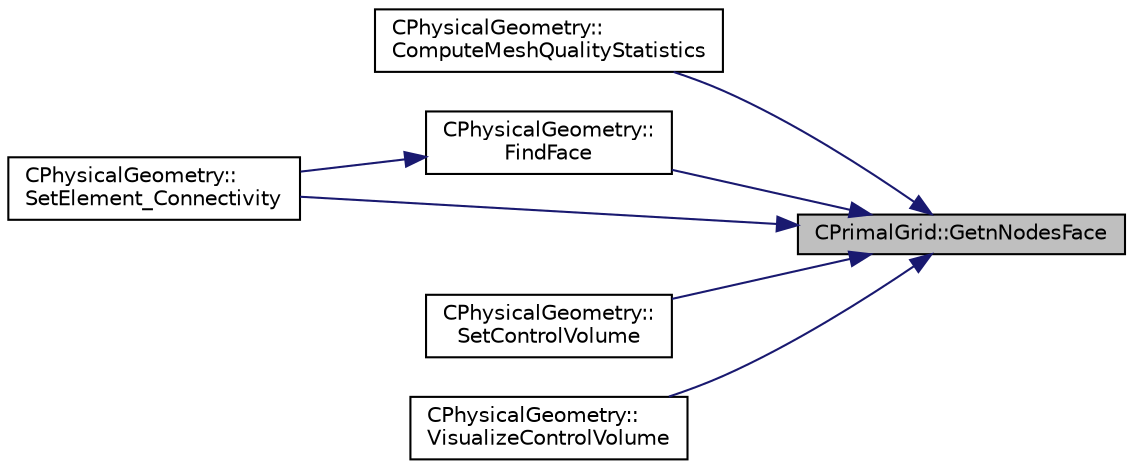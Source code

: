digraph "CPrimalGrid::GetnNodesFace"
{
 // LATEX_PDF_SIZE
  edge [fontname="Helvetica",fontsize="10",labelfontname="Helvetica",labelfontsize="10"];
  node [fontname="Helvetica",fontsize="10",shape=record];
  rankdir="RL";
  Node1 [label="CPrimalGrid::GetnNodesFace",height=0.2,width=0.4,color="black", fillcolor="grey75", style="filled", fontcolor="black",tooltip="Get number of nodes of a face of the element."];
  Node1 -> Node2 [dir="back",color="midnightblue",fontsize="10",style="solid",fontname="Helvetica"];
  Node2 [label="CPhysicalGeometry::\lComputeMeshQualityStatistics",height=0.2,width=0.4,color="black", fillcolor="white", style="filled",URL="$classCPhysicalGeometry.html#a7cb41549dc077f561b34e1595847a3c0",tooltip="Compute 3 grid quality metrics: orthogonality angle, dual cell aspect ratio, and dual cell volume rat..."];
  Node1 -> Node3 [dir="back",color="midnightblue",fontsize="10",style="solid",fontname="Helvetica"];
  Node3 [label="CPhysicalGeometry::\lFindFace",height=0.2,width=0.4,color="black", fillcolor="white", style="filled",URL="$classCPhysicalGeometry.html#a3fbeb35875c64e226e3b3086a2e546c2",tooltip="Find repeated nodes between two elements to identify the common face."];
  Node3 -> Node4 [dir="back",color="midnightblue",fontsize="10",style="solid",fontname="Helvetica"];
  Node4 [label="CPhysicalGeometry::\lSetElement_Connectivity",height=0.2,width=0.4,color="black", fillcolor="white", style="filled",URL="$classCPhysicalGeometry.html#a61a681297c7b37d94f6a6b6d0d6d2745",tooltip="Set elements which surround an element."];
  Node1 -> Node5 [dir="back",color="midnightblue",fontsize="10",style="solid",fontname="Helvetica"];
  Node5 [label="CPhysicalGeometry::\lSetControlVolume",height=0.2,width=0.4,color="black", fillcolor="white", style="filled",URL="$classCPhysicalGeometry.html#a0111aae7c2041c5c58b183bd337cdee6",tooltip="Set the edge structure of the control volume."];
  Node1 -> Node4 [dir="back",color="midnightblue",fontsize="10",style="solid",fontname="Helvetica"];
  Node1 -> Node6 [dir="back",color="midnightblue",fontsize="10",style="solid",fontname="Helvetica"];
  Node6 [label="CPhysicalGeometry::\lVisualizeControlVolume",height=0.2,width=0.4,color="black", fillcolor="white", style="filled",URL="$classCPhysicalGeometry.html#a70c5b970b1349724f4d7d6e229058926",tooltip="Visualize the structure of the control volume(s)."];
}

